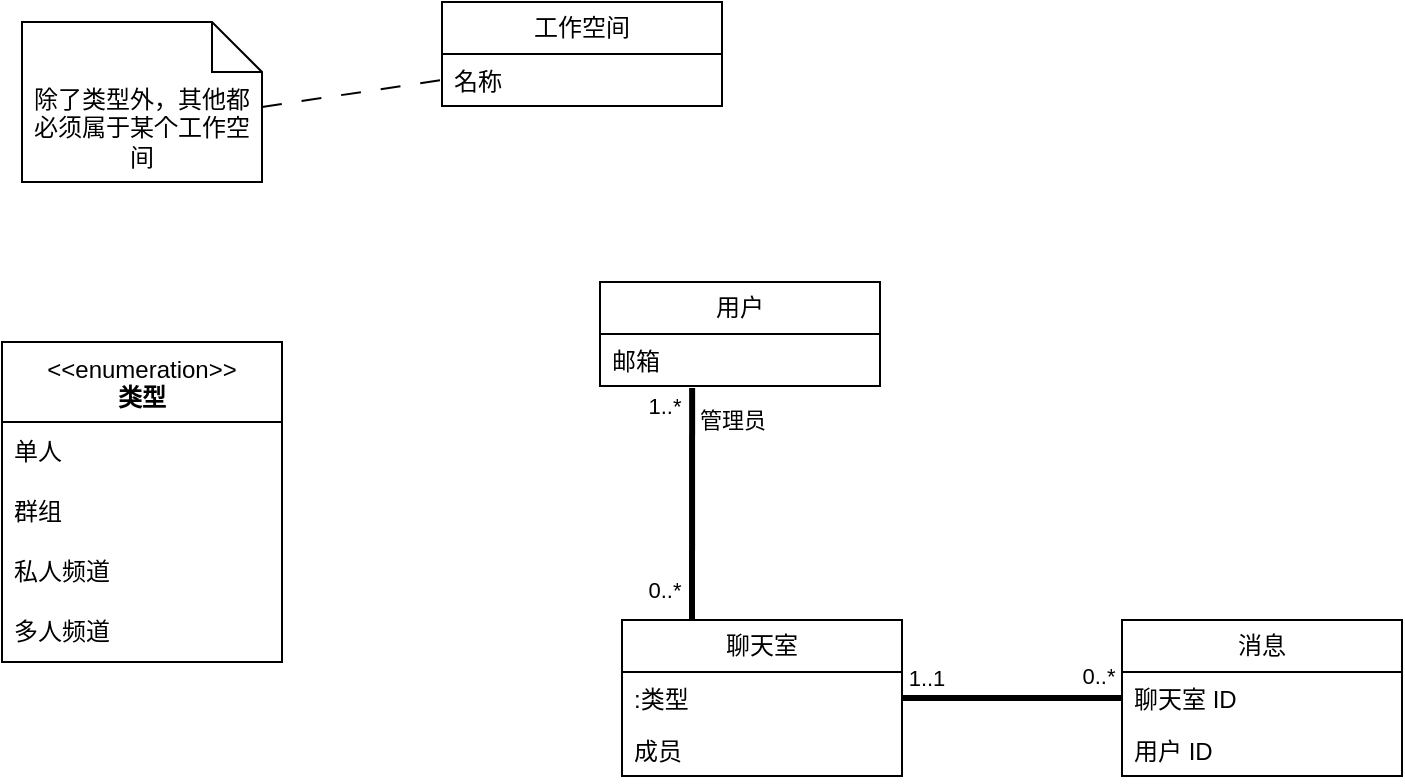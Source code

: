 <mxfile version="24.7.17">
  <diagram name="第 1 页" id="fmgK1iZ8h7V2Fk6c6cN7">
    <mxGraphModel dx="1430" dy="797" grid="1" gridSize="10" guides="1" tooltips="1" connect="1" arrows="1" fold="1" page="1" pageScale="1" pageWidth="1920" pageHeight="1200" math="0" shadow="0">
      <root>
        <mxCell id="0" />
        <mxCell id="1" parent="0" />
        <mxCell id="XDgvkcOe5QFC_7SKI6ll-1" value="工作空间" style="swimlane;fontStyle=0;childLayout=stackLayout;horizontal=1;startSize=26;fillColor=none;horizontalStack=0;resizeParent=1;resizeParentMax=0;resizeLast=0;collapsible=1;marginBottom=0;whiteSpace=wrap;html=1;" parent="1" vertex="1">
          <mxGeometry x="480" y="270" width="140" height="52" as="geometry" />
        </mxCell>
        <mxCell id="XDgvkcOe5QFC_7SKI6ll-2" value="名称" style="text;strokeColor=none;fillColor=none;align=left;verticalAlign=top;spacingLeft=4;spacingRight=4;overflow=hidden;rotatable=0;points=[[0,0.5],[1,0.5]];portConstraint=eastwest;whiteSpace=wrap;html=1;" parent="XDgvkcOe5QFC_7SKI6ll-1" vertex="1">
          <mxGeometry y="26" width="140" height="26" as="geometry" />
        </mxCell>
        <mxCell id="XDgvkcOe5QFC_7SKI6ll-5" value="用户" style="swimlane;fontStyle=0;childLayout=stackLayout;horizontal=1;startSize=26;fillColor=none;horizontalStack=0;resizeParent=1;resizeParentMax=0;resizeLast=0;collapsible=1;marginBottom=0;whiteSpace=wrap;html=1;" parent="1" vertex="1">
          <mxGeometry x="559" y="410" width="140" height="52" as="geometry" />
        </mxCell>
        <mxCell id="XDgvkcOe5QFC_7SKI6ll-6" value="邮箱" style="text;strokeColor=none;fillColor=none;align=left;verticalAlign=top;spacingLeft=4;spacingRight=4;overflow=hidden;rotatable=0;points=[[0,0.5],[1,0.5]];portConstraint=eastwest;whiteSpace=wrap;html=1;" parent="XDgvkcOe5QFC_7SKI6ll-5" vertex="1">
          <mxGeometry y="26" width="140" height="26" as="geometry" />
        </mxCell>
        <mxCell id="XDgvkcOe5QFC_7SKI6ll-9" value="聊天室" style="swimlane;fontStyle=0;childLayout=stackLayout;horizontal=1;startSize=26;fillColor=none;horizontalStack=0;resizeParent=1;resizeParentMax=0;resizeLast=0;collapsible=1;marginBottom=0;whiteSpace=wrap;html=1;" parent="1" vertex="1">
          <mxGeometry x="570" y="579" width="140" height="78" as="geometry" />
        </mxCell>
        <mxCell id="XDgvkcOe5QFC_7SKI6ll-46" value=":类型" style="text;strokeColor=none;fillColor=none;align=left;verticalAlign=top;spacingLeft=4;spacingRight=4;overflow=hidden;rotatable=0;points=[[0,0.5],[1,0.5]];portConstraint=eastwest;whiteSpace=wrap;html=1;" parent="XDgvkcOe5QFC_7SKI6ll-9" vertex="1">
          <mxGeometry y="26" width="140" height="26" as="geometry" />
        </mxCell>
        <mxCell id="XDgvkcOe5QFC_7SKI6ll-10" value="成员" style="text;strokeColor=none;fillColor=none;align=left;verticalAlign=top;spacingLeft=4;spacingRight=4;overflow=hidden;rotatable=0;points=[[0,0.5],[1,0.5]];portConstraint=eastwest;whiteSpace=wrap;html=1;" parent="XDgvkcOe5QFC_7SKI6ll-9" vertex="1">
          <mxGeometry y="52" width="140" height="26" as="geometry" />
        </mxCell>
        <mxCell id="XDgvkcOe5QFC_7SKI6ll-13" value="消息" style="swimlane;fontStyle=0;childLayout=stackLayout;horizontal=1;startSize=26;fillColor=none;horizontalStack=0;resizeParent=1;resizeParentMax=0;resizeLast=0;collapsible=1;marginBottom=0;whiteSpace=wrap;html=1;" parent="1" vertex="1">
          <mxGeometry x="820" y="579" width="140" height="78" as="geometry" />
        </mxCell>
        <mxCell id="XDgvkcOe5QFC_7SKI6ll-14" value="聊天室 ID" style="text;strokeColor=none;fillColor=none;align=left;verticalAlign=top;spacingLeft=4;spacingRight=4;overflow=hidden;rotatable=0;points=[[0,0.5],[1,0.5]];portConstraint=eastwest;whiteSpace=wrap;html=1;" parent="XDgvkcOe5QFC_7SKI6ll-13" vertex="1">
          <mxGeometry y="26" width="140" height="26" as="geometry" />
        </mxCell>
        <mxCell id="XDgvkcOe5QFC_7SKI6ll-43" value="用户 ID" style="text;strokeColor=none;fillColor=none;align=left;verticalAlign=top;spacingLeft=4;spacingRight=4;overflow=hidden;rotatable=0;points=[[0,0.5],[1,0.5]];portConstraint=eastwest;whiteSpace=wrap;html=1;" parent="XDgvkcOe5QFC_7SKI6ll-13" vertex="1">
          <mxGeometry y="52" width="140" height="26" as="geometry" />
        </mxCell>
        <mxCell id="XDgvkcOe5QFC_7SKI6ll-17" value="&amp;lt;&amp;lt;enumeration&amp;gt;&amp;gt;&lt;br&gt;&lt;b&gt;类型&lt;/b&gt;" style="swimlane;fontStyle=0;align=center;verticalAlign=top;childLayout=stackLayout;horizontal=1;startSize=40;horizontalStack=0;resizeParent=1;resizeParentMax=0;resizeLast=0;collapsible=0;marginBottom=0;html=1;whiteSpace=wrap;" parent="1" vertex="1">
          <mxGeometry x="260" y="440" width="140" height="160" as="geometry" />
        </mxCell>
        <mxCell id="XDgvkcOe5QFC_7SKI6ll-18" value="单人" style="text;html=1;strokeColor=none;fillColor=none;align=left;verticalAlign=middle;spacingLeft=4;spacingRight=4;overflow=hidden;rotatable=0;points=[[0,0.5],[1,0.5]];portConstraint=eastwest;whiteSpace=wrap;" parent="XDgvkcOe5QFC_7SKI6ll-17" vertex="1">
          <mxGeometry y="40" width="140" height="30" as="geometry" />
        </mxCell>
        <mxCell id="XDgvkcOe5QFC_7SKI6ll-19" value="群组" style="text;html=1;strokeColor=none;fillColor=none;align=left;verticalAlign=middle;spacingLeft=4;spacingRight=4;overflow=hidden;rotatable=0;points=[[0,0.5],[1,0.5]];portConstraint=eastwest;whiteSpace=wrap;" parent="XDgvkcOe5QFC_7SKI6ll-17" vertex="1">
          <mxGeometry y="70" width="140" height="30" as="geometry" />
        </mxCell>
        <mxCell id="XDgvkcOe5QFC_7SKI6ll-20" value="私人频道" style="text;html=1;strokeColor=none;fillColor=none;align=left;verticalAlign=middle;spacingLeft=4;spacingRight=4;overflow=hidden;rotatable=0;points=[[0,0.5],[1,0.5]];portConstraint=eastwest;whiteSpace=wrap;" parent="XDgvkcOe5QFC_7SKI6ll-17" vertex="1">
          <mxGeometry y="100" width="140" height="30" as="geometry" />
        </mxCell>
        <mxCell id="XDgvkcOe5QFC_7SKI6ll-21" value="多人&lt;span style=&quot;background-color: initial;&quot;&gt;频道&lt;/span&gt;" style="text;html=1;strokeColor=none;fillColor=none;align=left;verticalAlign=middle;spacingLeft=4;spacingRight=4;overflow=hidden;rotatable=0;points=[[0,0.5],[1,0.5]];portConstraint=eastwest;whiteSpace=wrap;" parent="XDgvkcOe5QFC_7SKI6ll-17" vertex="1">
          <mxGeometry y="130" width="140" height="30" as="geometry" />
        </mxCell>
        <mxCell id="XDgvkcOe5QFC_7SKI6ll-23" value="" style="endArrow=none;startArrow=none;endFill=0;startFill=0;endSize=8;html=1;verticalAlign=bottom;labelBackgroundColor=none;strokeWidth=3;rounded=0;exitX=1;exitY=0.5;exitDx=0;exitDy=0;entryX=0;entryY=0.5;entryDx=0;entryDy=0;" parent="1" source="XDgvkcOe5QFC_7SKI6ll-9" target="XDgvkcOe5QFC_7SKI6ll-14" edge="1">
          <mxGeometry width="160" relative="1" as="geometry">
            <mxPoint x="720" y="695.5" as="sourcePoint" />
            <mxPoint x="880" y="695.5" as="targetPoint" />
          </mxGeometry>
        </mxCell>
        <mxCell id="XDgvkcOe5QFC_7SKI6ll-24" value="1..1" style="edgeLabel;html=1;align=center;verticalAlign=middle;resizable=0;points=[];" parent="XDgvkcOe5QFC_7SKI6ll-23" vertex="1" connectable="0">
          <mxGeometry x="-0.855" y="1" relative="1" as="geometry">
            <mxPoint x="4" y="-9" as="offset" />
          </mxGeometry>
        </mxCell>
        <mxCell id="XDgvkcOe5QFC_7SKI6ll-25" value="0..*" style="edgeLabel;html=1;align=center;verticalAlign=middle;resizable=0;points=[];" parent="XDgvkcOe5QFC_7SKI6ll-23" vertex="1" connectable="0">
          <mxGeometry x="0.809" y="1" relative="1" as="geometry">
            <mxPoint x="-2" y="-10" as="offset" />
          </mxGeometry>
        </mxCell>
        <mxCell id="XDgvkcOe5QFC_7SKI6ll-26" value="除了类型外，其他都必须属于某个工作空间" style="shape=note2;boundedLbl=1;whiteSpace=wrap;html=1;size=25;verticalAlign=top;align=center;" parent="1" vertex="1">
          <mxGeometry x="270" y="280" width="120" height="80" as="geometry" />
        </mxCell>
        <mxCell id="XDgvkcOe5QFC_7SKI6ll-27" value="" style="endArrow=none;startArrow=none;endFill=0;startFill=0;endSize=8;html=1;verticalAlign=bottom;dashed=1;labelBackgroundColor=none;dashPattern=10 10;rounded=0;exitX=0;exitY=0;exitDx=120;exitDy=42.5;exitPerimeter=0;entryX=0;entryY=0.5;entryDx=0;entryDy=0;" parent="1" source="XDgvkcOe5QFC_7SKI6ll-26" target="XDgvkcOe5QFC_7SKI6ll-2" edge="1">
          <mxGeometry x="-0.002" width="160" relative="1" as="geometry">
            <mxPoint x="370" y="390" as="sourcePoint" />
            <mxPoint x="479.58" y="330.606" as="targetPoint" />
            <mxPoint as="offset" />
          </mxGeometry>
        </mxCell>
        <mxCell id="XDgvkcOe5QFC_7SKI6ll-28" value="" style="endArrow=none;startArrow=none;endFill=0;startFill=0;endSize=8;html=1;verticalAlign=bottom;labelBackgroundColor=none;strokeWidth=3;rounded=0;exitX=0.25;exitY=0;exitDx=0;exitDy=0;entryX=0.329;entryY=1.04;entryDx=0;entryDy=0;entryPerimeter=0;" parent="1" source="XDgvkcOe5QFC_7SKI6ll-9" target="XDgvkcOe5QFC_7SKI6ll-6" edge="1">
          <mxGeometry width="160" relative="1" as="geometry">
            <mxPoint x="590" y="580" as="sourcePoint" />
            <mxPoint x="607.04" y="489.456" as="targetPoint" />
          </mxGeometry>
        </mxCell>
        <mxCell id="XDgvkcOe5QFC_7SKI6ll-29" value="0..*" style="edgeLabel;html=1;align=center;verticalAlign=middle;resizable=0;points=[];" parent="XDgvkcOe5QFC_7SKI6ll-28" vertex="1" connectable="0">
          <mxGeometry x="-0.855" y="1" relative="1" as="geometry">
            <mxPoint x="-13" y="-7" as="offset" />
          </mxGeometry>
        </mxCell>
        <mxCell id="XDgvkcOe5QFC_7SKI6ll-30" value="1..*" style="edgeLabel;html=1;align=center;verticalAlign=middle;resizable=0;points=[];" parent="XDgvkcOe5QFC_7SKI6ll-28" vertex="1" connectable="0">
          <mxGeometry x="0.809" y="1" relative="1" as="geometry">
            <mxPoint x="-13" y="-2" as="offset" />
          </mxGeometry>
        </mxCell>
        <mxCell id="XDgvkcOe5QFC_7SKI6ll-31" value="管理员" style="edgeLabel;html=1;align=center;verticalAlign=middle;resizable=0;points=[];" parent="XDgvkcOe5QFC_7SKI6ll-28" vertex="1" connectable="0">
          <mxGeometry x="0.731" y="1" relative="1" as="geometry">
            <mxPoint x="21" as="offset" />
          </mxGeometry>
        </mxCell>
      </root>
    </mxGraphModel>
  </diagram>
</mxfile>

